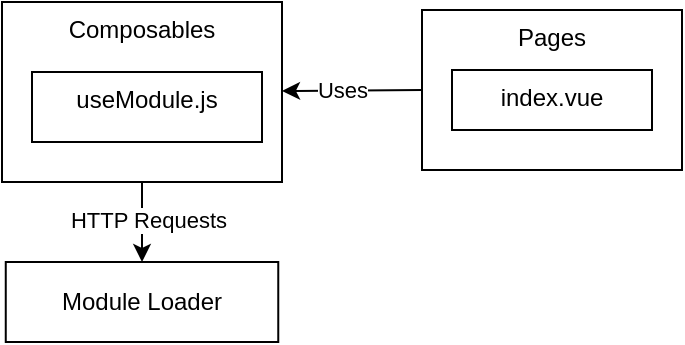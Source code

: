 <mxfile>
    <diagram id="Jx6ZANt-YJVvonkBHBtL" name="Page-1">
        <mxGraphModel dx="460" dy="510" grid="1" gridSize="10" guides="1" tooltips="1" connect="1" arrows="1" fold="1" page="1" pageScale="1" pageWidth="850" pageHeight="1100" math="0" shadow="0">
            <root>
                <mxCell id="0"/>
                <mxCell id="1" parent="0"/>
                <mxCell id="12" style="edgeStyle=none;html=1;exitX=0.5;exitY=1;exitDx=0;exitDy=0;" parent="1" source="2" target="9" edge="1">
                    <mxGeometry relative="1" as="geometry"/>
                </mxCell>
                <mxCell id="13" value="HTTP Requests" style="edgeLabel;html=1;align=center;verticalAlign=middle;resizable=0;points=[];" parent="12" vertex="1" connectable="0">
                    <mxGeometry x="-0.309" y="3" relative="1" as="geometry">
                        <mxPoint y="5" as="offset"/>
                    </mxGeometry>
                </mxCell>
                <mxCell id="2" value="Composables&lt;br&gt;" style="whiteSpace=wrap;html=1;verticalAlign=top;" parent="1" vertex="1">
                    <mxGeometry x="100" y="80" width="140" height="90" as="geometry"/>
                </mxCell>
                <mxCell id="6" style="edgeStyle=none;html=1;exitX=0;exitY=0.5;exitDx=0;exitDy=0;" parent="1" source="3" target="2" edge="1">
                    <mxGeometry relative="1" as="geometry"/>
                </mxCell>
                <mxCell id="14" value="Uses" style="edgeLabel;html=1;align=center;verticalAlign=middle;resizable=0;points=[];" parent="6" vertex="1" connectable="0">
                    <mxGeometry x="0.146" y="-1" relative="1" as="geometry">
                        <mxPoint as="offset"/>
                    </mxGeometry>
                </mxCell>
                <mxCell id="3" value="Pages" style="whiteSpace=wrap;html=1;verticalAlign=top;" parent="1" vertex="1">
                    <mxGeometry x="310" y="84" width="130" height="80" as="geometry"/>
                </mxCell>
                <mxCell id="4" value="index.vue&lt;br&gt;" style="whiteSpace=wrap;html=1;verticalAlign=top;" parent="1" vertex="1">
                    <mxGeometry x="325" y="114" width="100" height="30" as="geometry"/>
                </mxCell>
                <mxCell id="7" value="useModule.js&lt;br&gt;" style="whiteSpace=wrap;html=1;verticalAlign=top;" parent="1" vertex="1">
                    <mxGeometry x="115" y="115" width="115" height="35" as="geometry"/>
                </mxCell>
                <mxCell id="9" value="Module Loader" style="whiteSpace=wrap;html=1;verticalAlign=middle;" parent="1" vertex="1">
                    <mxGeometry x="101.88" y="210" width="136.25" height="40" as="geometry"/>
                </mxCell>
            </root>
        </mxGraphModel>
    </diagram>
</mxfile>